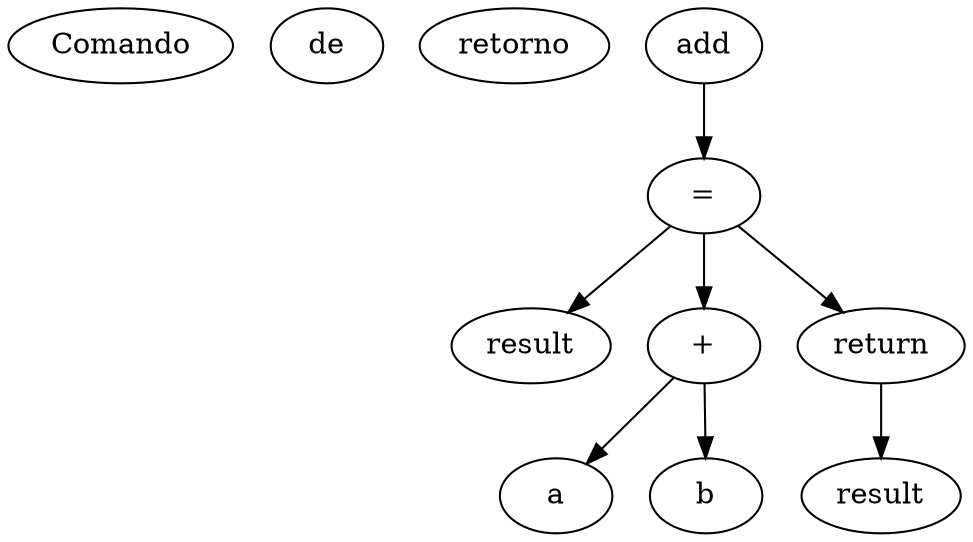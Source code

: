 # Executado assim: output2dot.sh 
# https://graphviz.org/doc/info/lang.html
digraph {
  Comando de retorno
  x6000030bd1e0 [label="add"];
  x6000030bd1e0 -> x6000030bd280
  x6000030bd280 [label="="];
  x6000030bd280 -> x6000030bd2a0
  x6000030bd280 -> x6000030bd260
  x6000030bd280 -> x6000030bd2e0
  x6000030bd2a0 [label="result"];
  x6000030bd260 [label="+"];
  x6000030bd260 -> x6000030bd220
  x6000030bd260 -> x6000030bd240
  x6000030bd220 [label="a"];
  x6000030bd240 [label="b"];
  x6000030bd2e0 [label="return"];
  x6000030bd2e0 -> x6000030bd2c0
  x6000030bd2c0 [label="result"];
}
